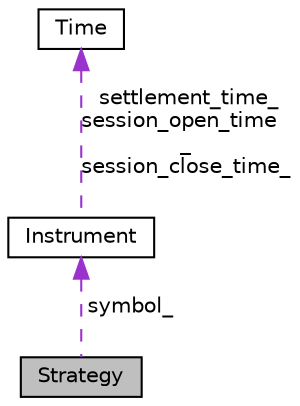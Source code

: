 digraph "Strategy"
{
 // LATEX_PDF_SIZE
  edge [fontname="Helvetica",fontsize="10",labelfontname="Helvetica",labelfontsize="10"];
  node [fontname="Helvetica",fontsize="10",shape=record];
  Node1 [label="Strategy",height=0.2,width=0.4,color="black", fillcolor="grey75", style="filled", fontcolor="black",tooltip=" "];
  Node2 -> Node1 [dir="back",color="darkorchid3",fontsize="10",style="dashed",label=" symbol_" ,fontname="Helvetica"];
  Node2 [label="Instrument",height=0.2,width=0.4,color="black", fillcolor="white", style="filled",URL="$class_instrument.html",tooltip=" "];
  Node3 -> Node2 [dir="back",color="darkorchid3",fontsize="10",style="dashed",label=" settlement_time_\nsession_open_time\l_\nsession_close_time_" ,fontname="Helvetica"];
  Node3 [label="Time",height=0.2,width=0.4,color="black", fillcolor="white", style="filled",URL="$class_time.html",tooltip=" "];
}
